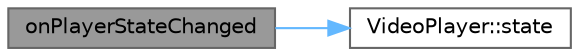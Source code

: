 digraph "onPlayerStateChanged"
{
 // LATEX_PDF_SIZE
  bgcolor="transparent";
  edge [fontname=Helvetica,fontsize=10,labelfontname=Helvetica,labelfontsize=10];
  node [fontname=Helvetica,fontsize=10,shape=box,height=0.2,width=0.4];
  rankdir="LR";
  Node1 [id="Node000001",label="onPlayerStateChanged",height=0.2,width=0.4,color="gray40", fillcolor="grey60", style="filled", fontcolor="black",tooltip="播放器状态变更回调"];
  Node1 -> Node2 [id="edge1_Node000001_Node000002",color="steelblue1",style="solid",tooltip=" "];
  Node2 [id="Node000002",label="VideoPlayer::state",height=0.2,width=0.4,color="grey40", fillcolor="white", style="filled",URL="$class_video_player.html#acf42de6572f1e3e6aca988477c3662cf",tooltip="获取播放器状态"];
}
